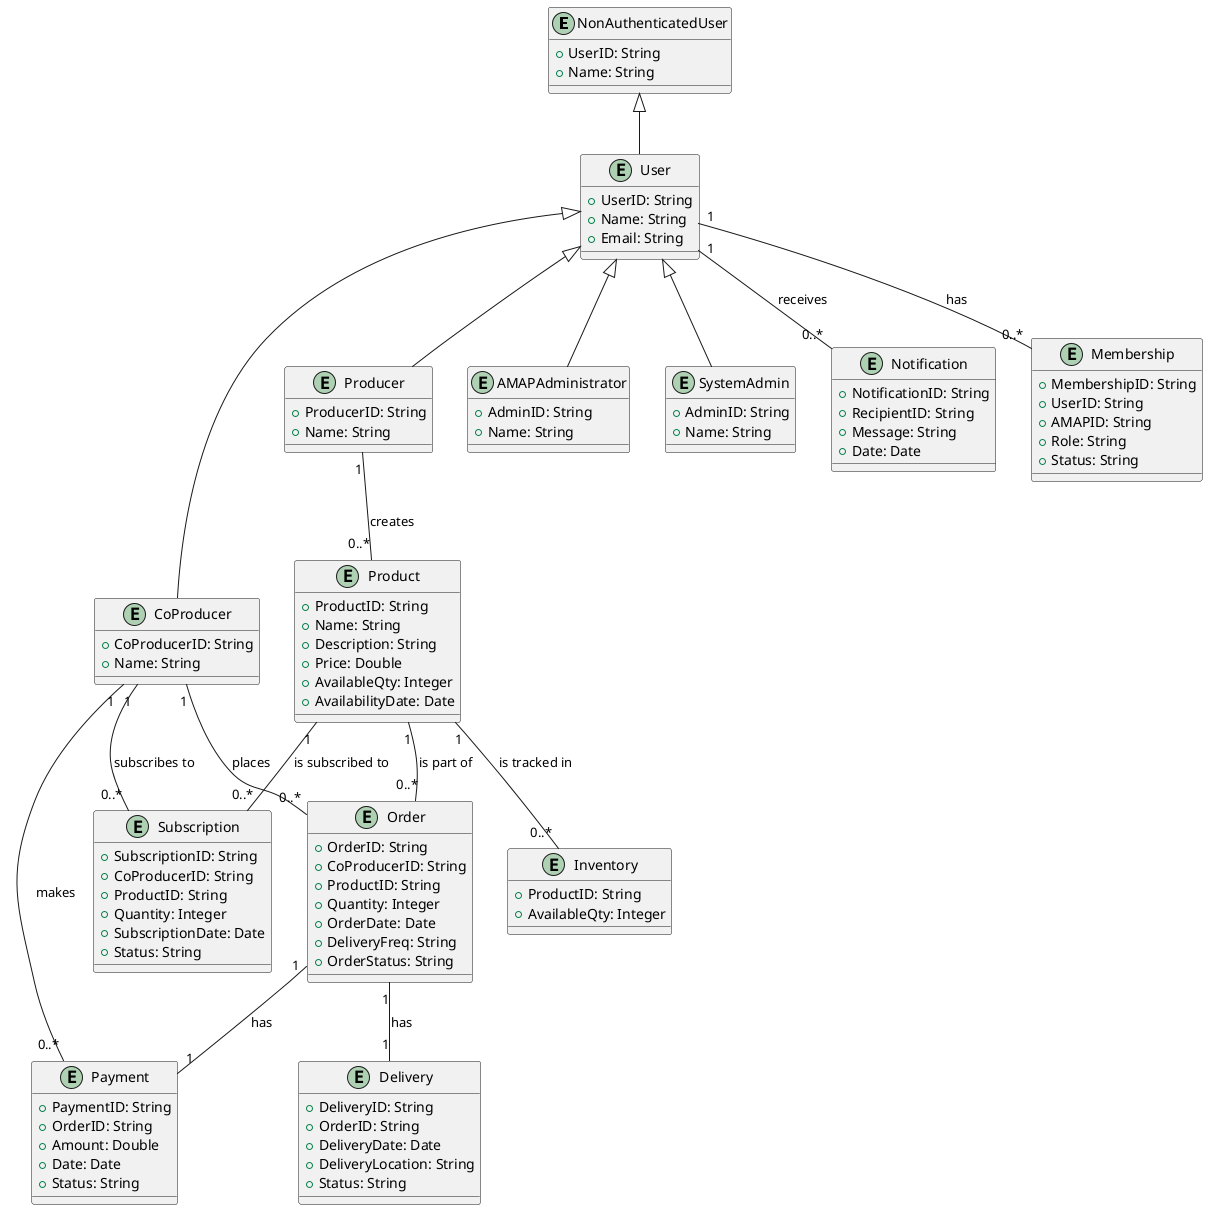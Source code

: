 @startuml
top to bottom direction
!define RECTANGLE entity

RECTANGLE NonAuthenticatedUser {
  +UserID: String
  +Name: String
}

RECTANGLE User {
  +UserID: String
  +Name: String
  +Email: String
}

RECTANGLE Producer {
  +ProducerID: String
  +Name: String
}

RECTANGLE CoProducer {
  +CoProducerID: String
  +Name: String
}

RECTANGLE AMAPAdministrator {
  +AdminID: String
  +Name: String
}

RECTANGLE SystemAdmin {
  +AdminID: String
  +Name: String
}

RECTANGLE Product {
  +ProductID: String
  +Name: String
  +Description: String
  +Price: Double
  +AvailableQty: Integer
  +AvailabilityDate: Date
}

RECTANGLE Order {
  +OrderID: String
  +CoProducerID: String
  +ProductID: String
  +Quantity: Integer
  +OrderDate: Date
  +DeliveryFreq: String
  +OrderStatus: String
}

RECTANGLE Inventory {
  +ProductID: String
  +AvailableQty: Integer
}

RECTANGLE Notification {
  +NotificationID: String
  +RecipientID: String
  +Message: String
  +Date: Date
}

RECTANGLE Membership {
  +MembershipID: String
  +UserID: String
  +AMAPID: String
  +Role: String
  +Status: String
}

RECTANGLE Subscription {
  +SubscriptionID: String
  +CoProducerID: String
  +ProductID: String
  +Quantity: Integer
  +SubscriptionDate: Date
  +Status: String
}

RECTANGLE Delivery {
  +DeliveryID: String
  +OrderID: String
  +DeliveryDate: Date
  +DeliveryLocation: String
  +Status: String
}

RECTANGLE Payment {
  +PaymentID: String
  +OrderID: String
  +Amount: Double
  +Date: Date
  +Status: String
}

NonAuthenticatedUser <|-- User
User <|-- Producer
User <|-- CoProducer
User <|-- AMAPAdministrator
User <|-- SystemAdmin

User "1" -- "0..*" Membership : has
User "1" -- "0..*" Notification : receives
CoProducer "1" -- "0..*" Order : places
CoProducer "1" -- "0..*" Subscription : subscribes to
CoProducer "1" -- "0..*" Payment : makes

Producer "1" -- "0..*" Product : creates
Product "1" -- "0..*" Order : is part of
Product "1" -- "0..*" Inventory : is tracked in
Product "1" -- "0..*" Subscription : is subscribed to

Order "1" -- "1" Delivery : has
Order "1" -- "1" Payment : has

@enduml